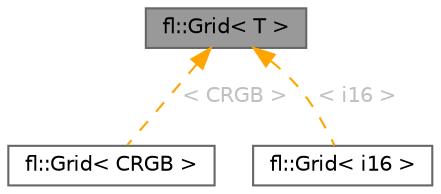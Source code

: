 digraph "fl::Grid&lt; T &gt;"
{
 // INTERACTIVE_SVG=YES
 // LATEX_PDF_SIZE
  bgcolor="transparent";
  edge [fontname=Helvetica,fontsize=10,labelfontname=Helvetica,labelfontsize=10];
  node [fontname=Helvetica,fontsize=10,shape=box,height=0.2,width=0.4];
  Node1 [id="Node000001",label="fl::Grid\< T \>",height=0.2,width=0.4,color="gray40", fillcolor="grey60", style="filled", fontcolor="black",tooltip=" "];
  Node1 -> Node2 [id="edge1_Node000001_Node000002",dir="back",color="orange",style="dashed",tooltip=" ",label=" \< CRGB \>",fontcolor="grey" ];
  Node2 [id="Node000002",label="fl::Grid\< CRGB \>",height=0.2,width=0.4,color="gray40", fillcolor="white", style="filled",URL="$d1/db9/classfl_1_1_grid.html",tooltip=" "];
  Node1 -> Node3 [id="edge2_Node000001_Node000003",dir="back",color="orange",style="dashed",tooltip=" ",label=" \< i16 \>",fontcolor="grey" ];
  Node3 [id="Node000003",label="fl::Grid\< i16 \>",height=0.2,width=0.4,color="gray40", fillcolor="white", style="filled",URL="$d1/db9/classfl_1_1_grid.html",tooltip=" "];
}
